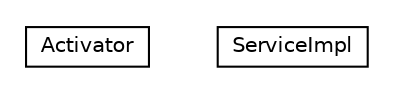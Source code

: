 #!/usr/local/bin/dot
#
# Class diagram 
# Generated by UMLGraph version R5_6-24-gf6e263 (http://www.umlgraph.org/)
#

digraph G {
	edge [fontname="Helvetica",fontsize=10,labelfontname="Helvetica",labelfontsize=10];
	node [fontname="Helvetica",fontsize=10,shape=plaintext];
	nodesep=0.25;
	ranksep=0.5;
	// org.universAAL.soap.cxf.server.Activator
	c7390 [label=<<table title="org.universAAL.soap.cxf.server.Activator" border="0" cellborder="1" cellspacing="0" cellpadding="2" port="p" href="./Activator.html">
		<tr><td><table border="0" cellspacing="0" cellpadding="1">
<tr><td align="center" balign="center"> Activator </td></tr>
		</table></td></tr>
		</table>>, URL="./Activator.html", fontname="Helvetica", fontcolor="black", fontsize=10.0];
	// org.universAAL.soap.cxf.server.ServiceImpl
	c7391 [label=<<table title="org.universAAL.soap.cxf.server.ServiceImpl" border="0" cellborder="1" cellspacing="0" cellpadding="2" port="p" href="./ServiceImpl.html">
		<tr><td><table border="0" cellspacing="0" cellpadding="1">
<tr><td align="center" balign="center"> ServiceImpl </td></tr>
		</table></td></tr>
		</table>>, URL="./ServiceImpl.html", fontname="Helvetica", fontcolor="black", fontsize=10.0];
}

